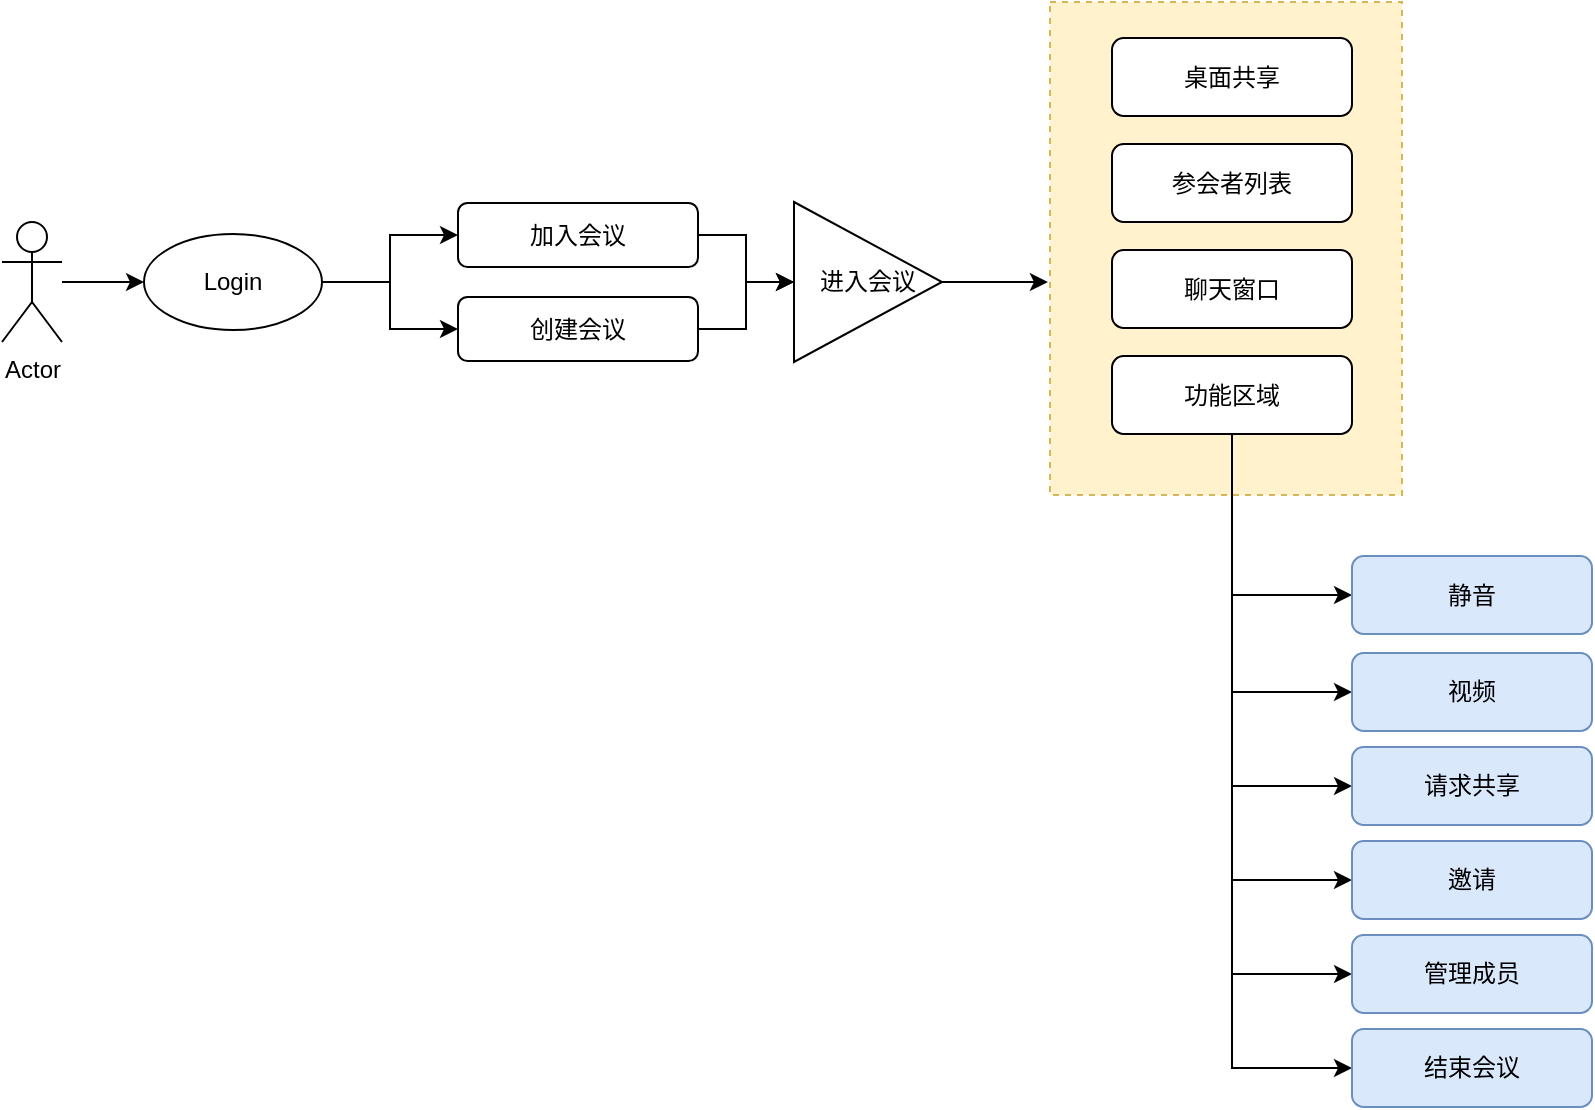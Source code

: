 <mxfile version="13.1.1" type="github" pages="3">
  <diagram id="pZlwiiWU9EnTo31YHlz6" name="Web Page">
    <mxGraphModel dx="1422" dy="794" grid="0" gridSize="10" guides="1" tooltips="1" connect="1" arrows="1" fold="1" page="1" pageScale="1" pageWidth="827" pageHeight="1169" math="0" shadow="0">
      <root>
        <mxCell id="0" />
        <mxCell id="1" parent="0" />
        <mxCell id="Z9tO0M36dYPefLi1LPq8-20" value="" style="rounded=0;whiteSpace=wrap;html=1;dashed=1;fillColor=#fff2cc;strokeColor=#d6b656;" parent="1" vertex="1">
          <mxGeometry x="737" y="153" width="176" height="246.5" as="geometry" />
        </mxCell>
        <mxCell id="Z9tO0M36dYPefLi1LPq8-9" style="edgeStyle=orthogonalEdgeStyle;rounded=0;orthogonalLoop=1;jettySize=auto;html=1;" parent="1" source="Z9tO0M36dYPefLi1LPq8-2" target="Z9tO0M36dYPefLi1LPq8-7" edge="1">
          <mxGeometry relative="1" as="geometry" />
        </mxCell>
        <mxCell id="Z9tO0M36dYPefLi1LPq8-10" style="edgeStyle=orthogonalEdgeStyle;rounded=0;orthogonalLoop=1;jettySize=auto;html=1;" parent="1" source="Z9tO0M36dYPefLi1LPq8-2" target="Z9tO0M36dYPefLi1LPq8-8" edge="1">
          <mxGeometry relative="1" as="geometry" />
        </mxCell>
        <mxCell id="Z9tO0M36dYPefLi1LPq8-2" value="Login" style="ellipse;whiteSpace=wrap;html=1;" parent="1" vertex="1">
          <mxGeometry x="284" y="269" width="89" height="48" as="geometry" />
        </mxCell>
        <mxCell id="Z9tO0M36dYPefLi1LPq8-16" style="edgeStyle=orthogonalEdgeStyle;rounded=0;orthogonalLoop=1;jettySize=auto;html=1;" parent="1" source="Z9tO0M36dYPefLi1LPq8-7" target="Z9tO0M36dYPefLi1LPq8-13" edge="1">
          <mxGeometry relative="1" as="geometry" />
        </mxCell>
        <mxCell id="Z9tO0M36dYPefLi1LPq8-7" value="加入会议" style="rounded=1;whiteSpace=wrap;html=1;" parent="1" vertex="1">
          <mxGeometry x="441" y="253.5" width="120" height="32" as="geometry" />
        </mxCell>
        <mxCell id="Z9tO0M36dYPefLi1LPq8-15" style="edgeStyle=orthogonalEdgeStyle;rounded=0;orthogonalLoop=1;jettySize=auto;html=1;" parent="1" source="Z9tO0M36dYPefLi1LPq8-8" target="Z9tO0M36dYPefLi1LPq8-13" edge="1">
          <mxGeometry relative="1" as="geometry" />
        </mxCell>
        <mxCell id="Z9tO0M36dYPefLi1LPq8-8" value="创建会议" style="rounded=1;whiteSpace=wrap;html=1;" parent="1" vertex="1">
          <mxGeometry x="441" y="300.5" width="120" height="32" as="geometry" />
        </mxCell>
        <mxCell id="Z9tO0M36dYPefLi1LPq8-12" style="edgeStyle=orthogonalEdgeStyle;rounded=0;orthogonalLoop=1;jettySize=auto;html=1;" parent="1" source="Z9tO0M36dYPefLi1LPq8-11" target="Z9tO0M36dYPefLi1LPq8-2" edge="1">
          <mxGeometry relative="1" as="geometry" />
        </mxCell>
        <mxCell id="Z9tO0M36dYPefLi1LPq8-11" value="Actor" style="shape=umlActor;verticalLabelPosition=bottom;labelBackgroundColor=#ffffff;verticalAlign=top;html=1;outlineConnect=0;" parent="1" vertex="1">
          <mxGeometry x="213" y="263" width="30" height="60" as="geometry" />
        </mxCell>
        <mxCell id="Z9tO0M36dYPefLi1LPq8-36" style="edgeStyle=orthogonalEdgeStyle;rounded=0;orthogonalLoop=1;jettySize=auto;html=1;entryX=-0.006;entryY=0.568;entryDx=0;entryDy=0;entryPerimeter=0;" parent="1" source="Z9tO0M36dYPefLi1LPq8-13" target="Z9tO0M36dYPefLi1LPq8-20" edge="1">
          <mxGeometry relative="1" as="geometry" />
        </mxCell>
        <mxCell id="Z9tO0M36dYPefLi1LPq8-13" value="进入会议" style="triangle;whiteSpace=wrap;html=1;" parent="1" vertex="1">
          <mxGeometry x="609" y="253" width="74" height="80" as="geometry" />
        </mxCell>
        <mxCell id="Z9tO0M36dYPefLi1LPq8-17" value="参会者列表" style="rounded=1;whiteSpace=wrap;html=1;" parent="1" vertex="1">
          <mxGeometry x="768" y="224" width="120" height="39" as="geometry" />
        </mxCell>
        <mxCell id="Z9tO0M36dYPefLi1LPq8-18" value="聊天窗口" style="rounded=1;whiteSpace=wrap;html=1;" parent="1" vertex="1">
          <mxGeometry x="768" y="277" width="120" height="39" as="geometry" />
        </mxCell>
        <mxCell id="Z9tO0M36dYPefLi1LPq8-29" style="edgeStyle=orthogonalEdgeStyle;rounded=0;orthogonalLoop=1;jettySize=auto;html=1;entryX=0;entryY=0.5;entryDx=0;entryDy=0;" parent="1" source="Z9tO0M36dYPefLi1LPq8-19" target="Z9tO0M36dYPefLi1LPq8-24" edge="1">
          <mxGeometry relative="1" as="geometry" />
        </mxCell>
        <mxCell id="Z9tO0M36dYPefLi1LPq8-30" style="edgeStyle=orthogonalEdgeStyle;rounded=0;orthogonalLoop=1;jettySize=auto;html=1;entryX=0;entryY=0.5;entryDx=0;entryDy=0;" parent="1" source="Z9tO0M36dYPefLi1LPq8-19" target="Z9tO0M36dYPefLi1LPq8-25" edge="1">
          <mxGeometry relative="1" as="geometry" />
        </mxCell>
        <mxCell id="Z9tO0M36dYPefLi1LPq8-31" style="edgeStyle=orthogonalEdgeStyle;rounded=0;orthogonalLoop=1;jettySize=auto;html=1;entryX=0;entryY=0.5;entryDx=0;entryDy=0;" parent="1" source="Z9tO0M36dYPefLi1LPq8-19" target="Z9tO0M36dYPefLi1LPq8-26" edge="1">
          <mxGeometry relative="1" as="geometry" />
        </mxCell>
        <mxCell id="Z9tO0M36dYPefLi1LPq8-32" style="edgeStyle=orthogonalEdgeStyle;rounded=0;orthogonalLoop=1;jettySize=auto;html=1;entryX=0;entryY=0.5;entryDx=0;entryDy=0;" parent="1" source="Z9tO0M36dYPefLi1LPq8-19" target="Z9tO0M36dYPefLi1LPq8-27" edge="1">
          <mxGeometry relative="1" as="geometry" />
        </mxCell>
        <mxCell id="Z9tO0M36dYPefLi1LPq8-33" style="edgeStyle=orthogonalEdgeStyle;rounded=0;orthogonalLoop=1;jettySize=auto;html=1;entryX=0;entryY=0.5;entryDx=0;entryDy=0;" parent="1" source="Z9tO0M36dYPefLi1LPq8-19" target="Z9tO0M36dYPefLi1LPq8-21" edge="1">
          <mxGeometry relative="1" as="geometry" />
        </mxCell>
        <mxCell id="Z9tO0M36dYPefLi1LPq8-34" style="edgeStyle=orthogonalEdgeStyle;rounded=0;orthogonalLoop=1;jettySize=auto;html=1;entryX=0;entryY=0.5;entryDx=0;entryDy=0;" parent="1" source="Z9tO0M36dYPefLi1LPq8-19" target="Z9tO0M36dYPefLi1LPq8-23" edge="1">
          <mxGeometry relative="1" as="geometry" />
        </mxCell>
        <mxCell id="Z9tO0M36dYPefLi1LPq8-19" value="功能区域" style="rounded=1;whiteSpace=wrap;html=1;" parent="1" vertex="1">
          <mxGeometry x="768" y="330" width="120" height="39" as="geometry" />
        </mxCell>
        <mxCell id="Z9tO0M36dYPefLi1LPq8-21" value="静音" style="rounded=1;whiteSpace=wrap;html=1;fillColor=#dae8fc;strokeColor=#6c8ebf;" parent="1" vertex="1">
          <mxGeometry x="888" y="430" width="120" height="39" as="geometry" />
        </mxCell>
        <mxCell id="Z9tO0M36dYPefLi1LPq8-23" value="视频" style="rounded=1;whiteSpace=wrap;html=1;fillColor=#dae8fc;strokeColor=#6c8ebf;" parent="1" vertex="1">
          <mxGeometry x="888" y="478.5" width="120" height="39" as="geometry" />
        </mxCell>
        <mxCell id="Z9tO0M36dYPefLi1LPq8-24" value="请求共享" style="rounded=1;whiteSpace=wrap;html=1;fillColor=#dae8fc;strokeColor=#6c8ebf;" parent="1" vertex="1">
          <mxGeometry x="888" y="525.5" width="120" height="39" as="geometry" />
        </mxCell>
        <mxCell id="Z9tO0M36dYPefLi1LPq8-25" value="邀请" style="rounded=1;whiteSpace=wrap;html=1;fillColor=#dae8fc;strokeColor=#6c8ebf;" parent="1" vertex="1">
          <mxGeometry x="888" y="572.5" width="120" height="39" as="geometry" />
        </mxCell>
        <mxCell id="Z9tO0M36dYPefLi1LPq8-26" value="管理成员" style="rounded=1;whiteSpace=wrap;html=1;fillColor=#dae8fc;strokeColor=#6c8ebf;" parent="1" vertex="1">
          <mxGeometry x="888" y="619.5" width="120" height="39" as="geometry" />
        </mxCell>
        <mxCell id="Z9tO0M36dYPefLi1LPq8-27" value="结束会议" style="rounded=1;whiteSpace=wrap;html=1;fillColor=#dae8fc;strokeColor=#6c8ebf;" parent="1" vertex="1">
          <mxGeometry x="888" y="666.5" width="120" height="39" as="geometry" />
        </mxCell>
        <mxCell id="IctB5fu4LXpnJMZSJFrr-1" value="桌面共享" style="rounded=1;whiteSpace=wrap;html=1;" vertex="1" parent="1">
          <mxGeometry x="768" y="171" width="120" height="39" as="geometry" />
        </mxCell>
      </root>
    </mxGraphModel>
  </diagram>
  <diagram id="ruqKHPlHpW4Ycvnpp-k0" name="UI-Model">
    <mxGraphModel dx="1185" dy="662" grid="0" gridSize="10" guides="1" tooltips="1" connect="1" arrows="1" fold="1" page="1" pageScale="1" pageWidth="827" pageHeight="1169" math="0" shadow="0">
      <root>
        <mxCell id="Of6N3mntlP4n8obpufDW-0" />
        <mxCell id="Of6N3mntlP4n8obpufDW-1" parent="Of6N3mntlP4n8obpufDW-0" />
        <mxCell id="Of6N3mntlP4n8obpufDW-2" value="" style="rounded=0;whiteSpace=wrap;html=1;dashed=1;" vertex="1" parent="Of6N3mntlP4n8obpufDW-1">
          <mxGeometry x="79" y="264" width="724" height="414" as="geometry" />
        </mxCell>
        <mxCell id="Of6N3mntlP4n8obpufDW-3" value="视频区" style="rounded=0;whiteSpace=wrap;html=1;fillColor=#d5e8d4;strokeColor=#82b366;" vertex="1" parent="Of6N3mntlP4n8obpufDW-1">
          <mxGeometry x="78" y="264" width="726" height="60" as="geometry" />
        </mxCell>
        <mxCell id="Of6N3mntlP4n8obpufDW-4" value="桌面共享区" style="rounded=0;whiteSpace=wrap;html=1;fillColor=#dae8fc;strokeColor=#6c8ebf;" vertex="1" parent="Of6N3mntlP4n8obpufDW-1">
          <mxGeometry x="78" y="324" width="630" height="311" as="geometry" />
        </mxCell>
        <mxCell id="Of6N3mntlP4n8obpufDW-5" value="文字区" style="rounded=0;whiteSpace=wrap;html=1;fillColor=#fff2cc;strokeColor=#d6b656;" vertex="1" parent="Of6N3mntlP4n8obpufDW-1">
          <mxGeometry x="708" y="324" width="95" height="311" as="geometry" />
        </mxCell>
        <mxCell id="Of6N3mntlP4n8obpufDW-6" value="功能区" style="rounded=0;whiteSpace=wrap;html=1;fillColor=#f5f5f5;strokeColor=#666666;fontColor=#333333;" vertex="1" parent="Of6N3mntlP4n8obpufDW-1">
          <mxGeometry x="78" y="635" width="725" height="43" as="geometry" />
        </mxCell>
      </root>
    </mxGraphModel>
  </diagram>
  <diagram id="4YYcDBBfZw1mQrGl0n9U" name="Page-3">
    <mxGraphModel dx="981" dy="548" grid="0" gridSize="10" guides="1" tooltips="1" connect="1" arrows="1" fold="1" page="1" pageScale="1" pageWidth="827" pageHeight="1169" math="0" shadow="0">
      <root>
        <mxCell id="M-nSeRuPlfQGwiZORFm5-0" />
        <mxCell id="M-nSeRuPlfQGwiZORFm5-1" parent="M-nSeRuPlfQGwiZORFm5-0" />
        <mxCell id="2v6iGFiyyv1pYllQ72OL-10" style="edgeStyle=orthogonalEdgeStyle;rounded=0;orthogonalLoop=1;jettySize=auto;html=1;" edge="1" parent="M-nSeRuPlfQGwiZORFm5-1" source="2v6iGFiyyv1pYllQ72OL-0" target="2v6iGFiyyv1pYllQ72OL-1">
          <mxGeometry relative="1" as="geometry" />
        </mxCell>
        <mxCell id="2v6iGFiyyv1pYllQ72OL-11" style="edgeStyle=orthogonalEdgeStyle;rounded=0;orthogonalLoop=1;jettySize=auto;html=1;" edge="1" parent="M-nSeRuPlfQGwiZORFm5-1" source="2v6iGFiyyv1pYllQ72OL-0" target="2v6iGFiyyv1pYllQ72OL-2">
          <mxGeometry relative="1" as="geometry" />
        </mxCell>
        <mxCell id="2v6iGFiyyv1pYllQ72OL-0" value="" style="rounded=1;whiteSpace=wrap;html=1;fillColor=#fff2cc;strokeColor=#d6b656;" vertex="1" parent="M-nSeRuPlfQGwiZORFm5-1">
          <mxGeometry x="375" y="431" width="268" height="123" as="geometry" />
        </mxCell>
        <mxCell id="2v6iGFiyyv1pYllQ72OL-1" value="Relate DB" style="rounded=1;whiteSpace=wrap;html=1;" vertex="1" parent="M-nSeRuPlfQGwiZORFm5-1">
          <mxGeometry x="624" y="668" width="120" height="32" as="geometry" />
        </mxCell>
        <mxCell id="2v6iGFiyyv1pYllQ72OL-15" style="edgeStyle=orthogonalEdgeStyle;rounded=0;orthogonalLoop=1;jettySize=auto;html=1;entryX=0;entryY=0.5;entryDx=0;entryDy=0;" edge="1" parent="M-nSeRuPlfQGwiZORFm5-1" source="2v6iGFiyyv1pYllQ72OL-2" target="2v6iGFiyyv1pYllQ72OL-4">
          <mxGeometry relative="1" as="geometry">
            <Array as="points">
              <mxPoint x="264" y="684" />
              <mxPoint x="264" y="312" />
            </Array>
          </mxGeometry>
        </mxCell>
        <mxCell id="2v6iGFiyyv1pYllQ72OL-2" value="Kurento" style="rounded=1;whiteSpace=wrap;html=1;" vertex="1" parent="M-nSeRuPlfQGwiZORFm5-1">
          <mxGeometry x="331" y="668" width="120" height="32" as="geometry" />
        </mxCell>
        <mxCell id="2v6iGFiyyv1pYllQ72OL-8" style="edgeStyle=orthogonalEdgeStyle;rounded=0;orthogonalLoop=1;jettySize=auto;html=1;" edge="1" parent="M-nSeRuPlfQGwiZORFm5-1" source="2v6iGFiyyv1pYllQ72OL-3" target="2v6iGFiyyv1pYllQ72OL-0">
          <mxGeometry relative="1" as="geometry" />
        </mxCell>
        <mxCell id="2v6iGFiyyv1pYllQ72OL-3" value="Web" style="rounded=1;whiteSpace=wrap;html=1;fillColor=#dae8fc;strokeColor=#6c8ebf;" vertex="1" parent="M-nSeRuPlfQGwiZORFm5-1">
          <mxGeometry x="555" y="296" width="88" height="32" as="geometry" />
        </mxCell>
        <mxCell id="2v6iGFiyyv1pYllQ72OL-5" style="edgeStyle=orthogonalEdgeStyle;rounded=0;orthogonalLoop=1;jettySize=auto;html=1;" edge="1" parent="M-nSeRuPlfQGwiZORFm5-1" source="2v6iGFiyyv1pYllQ72OL-4" target="2v6iGFiyyv1pYllQ72OL-0">
          <mxGeometry relative="1" as="geometry" />
        </mxCell>
        <mxCell id="2v6iGFiyyv1pYllQ72OL-4" value="C++" style="rounded=1;whiteSpace=wrap;html=1;fillColor=#dae8fc;strokeColor=#6c8ebf;" vertex="1" parent="M-nSeRuPlfQGwiZORFm5-1">
          <mxGeometry x="321" y="296" width="94" height="32" as="geometry" />
        </mxCell>
        <mxCell id="2v6iGFiyyv1pYllQ72OL-12" value="用户管理" style="rounded=0;whiteSpace=wrap;html=1;" vertex="1" parent="M-nSeRuPlfQGwiZORFm5-1">
          <mxGeometry x="430" y="532" width="101" height="22" as="geometry" />
        </mxCell>
        <mxCell id="2v6iGFiyyv1pYllQ72OL-13" value="房间管理" style="rounded=0;whiteSpace=wrap;html=1;" vertex="1" parent="M-nSeRuPlfQGwiZORFm5-1">
          <mxGeometry x="430" y="511" width="101" height="21" as="geometry" />
        </mxCell>
        <mxCell id="2v6iGFiyyv1pYllQ72OL-14" value="Application Server" style="text;html=1;strokeColor=none;fillColor=none;align=center;verticalAlign=middle;whiteSpace=wrap;rounded=0;" vertex="1" parent="M-nSeRuPlfQGwiZORFm5-1">
          <mxGeometry x="401" y="431" width="134" height="20" as="geometry" />
        </mxCell>
        <mxCell id="2v6iGFiyyv1pYllQ72OL-18" style="edgeStyle=orthogonalEdgeStyle;rounded=0;orthogonalLoop=1;jettySize=auto;html=1;entryX=0.809;entryY=0.05;entryDx=0;entryDy=0;entryPerimeter=0;" edge="1" parent="M-nSeRuPlfQGwiZORFm5-1" source="2v6iGFiyyv1pYllQ72OL-16" target="2v6iGFiyyv1pYllQ72OL-14">
          <mxGeometry relative="1" as="geometry" />
        </mxCell>
        <mxCell id="2v6iGFiyyv1pYllQ72OL-16" value="App" style="rounded=1;whiteSpace=wrap;html=1;fillColor=#dae8fc;strokeColor=#6c8ebf;" vertex="1" parent="M-nSeRuPlfQGwiZORFm5-1">
          <mxGeometry x="434" y="296" width="97" height="32" as="geometry" />
        </mxCell>
      </root>
    </mxGraphModel>
  </diagram>
</mxfile>
